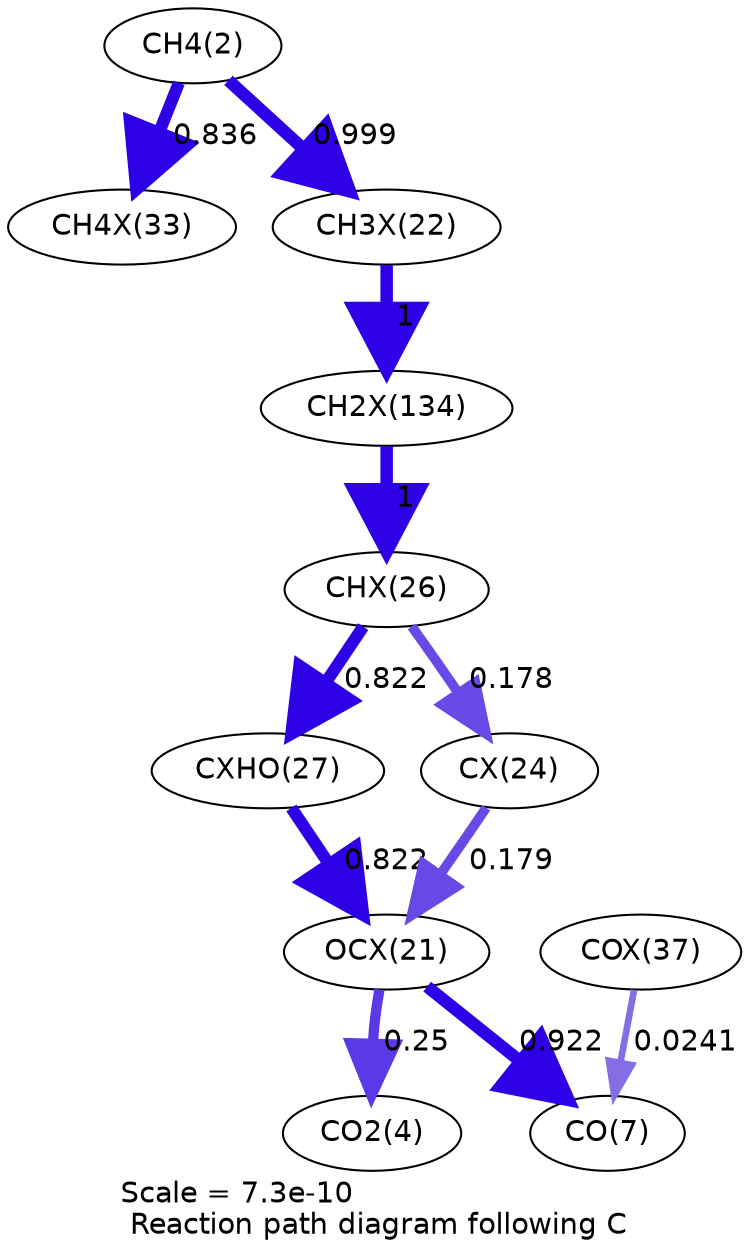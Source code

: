 digraph reaction_paths {
center=1;
s4 -> s31[fontname="Helvetica", penwidth=5.86, arrowsize=2.93, color="0.7, 1.34, 0.9"
, label=" 0.836"];
s4 -> s25[fontname="Helvetica", penwidth=6, arrowsize=3, color="0.7, 1.5, 0.9"
, label=" 0.999"];
s25 -> s37[fontname="Helvetica", penwidth=6, arrowsize=3, color="0.7, 1.5, 0.9"
, label=" 1"];
s37 -> s29[fontname="Helvetica", penwidth=6, arrowsize=3, color="0.7, 1.5, 0.9"
, label=" 1"];
s29 -> s30[fontname="Helvetica", penwidth=5.85, arrowsize=2.93, color="0.7, 1.32, 0.9"
, label=" 0.822"];
s29 -> s27[fontname="Helvetica", penwidth=4.7, arrowsize=2.35, color="0.7, 0.678, 0.9"
, label=" 0.178"];
s30 -> s24[fontname="Helvetica", penwidth=5.85, arrowsize=2.93, color="0.7, 1.32, 0.9"
, label=" 0.822"];
s27 -> s24[fontname="Helvetica", penwidth=4.7, arrowsize=2.35, color="0.7, 0.679, 0.9"
, label=" 0.179"];
s24 -> s9[fontname="Helvetica", penwidth=5.94, arrowsize=2.97, color="0.7, 1.42, 0.9"
, label=" 0.922"];
s35 -> s9[fontname="Helvetica", penwidth=3.19, arrowsize=1.59, color="0.7, 0.524, 0.9"
, label=" 0.0241"];
s24 -> s6[fontname="Helvetica", penwidth=4.95, arrowsize=2.48, color="0.7, 0.75, 0.9"
, label=" 0.25"];
s4 [ fontname="Helvetica", label="CH4(2)"];
s6 [ fontname="Helvetica", label="CO2(4)"];
s9 [ fontname="Helvetica", label="CO(7)"];
s24 [ fontname="Helvetica", label="OCX(21)"];
s25 [ fontname="Helvetica", label="CH3X(22)"];
s27 [ fontname="Helvetica", label="CX(24)"];
s29 [ fontname="Helvetica", label="CHX(26)"];
s30 [ fontname="Helvetica", label="CXHO(27)"];
s31 [ fontname="Helvetica", label="CH4X(33)"];
s35 [ fontname="Helvetica", label="COX(37)"];
s37 [ fontname="Helvetica", label="CH2X(134)"];
 label = "Scale = 7.3e-10\l Reaction path diagram following C";
 fontname = "Helvetica";
}
